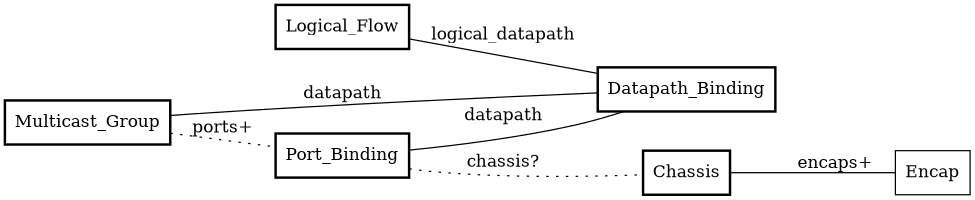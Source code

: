 digraph OVN_Southbound {
	rankdir=LR;
	size="6.5,4";
	margin="0";
	node [shape=box];
	edge [dir=none, arrowhead=none, arrowtail=none];
	Datapath_Binding [style=bold];
	Logical_Flow [style=bold];
	Logical_Flow -> Datapath_Binding [label="logical_datapath"];
	Multicast_Group [style=bold];
	Multicast_Group -> Port_Binding [style=dotted, label="ports+"];
	Multicast_Group -> Datapath_Binding [label="datapath"];
	Chassis [style=bold];
	Chassis -> Encap [label="encaps+"];
	Encap [];
	Port_Binding [style=bold];
	Port_Binding -> Datapath_Binding [label="datapath"];
	Port_Binding -> Chassis [style=dotted, label="chassis?"];
}

